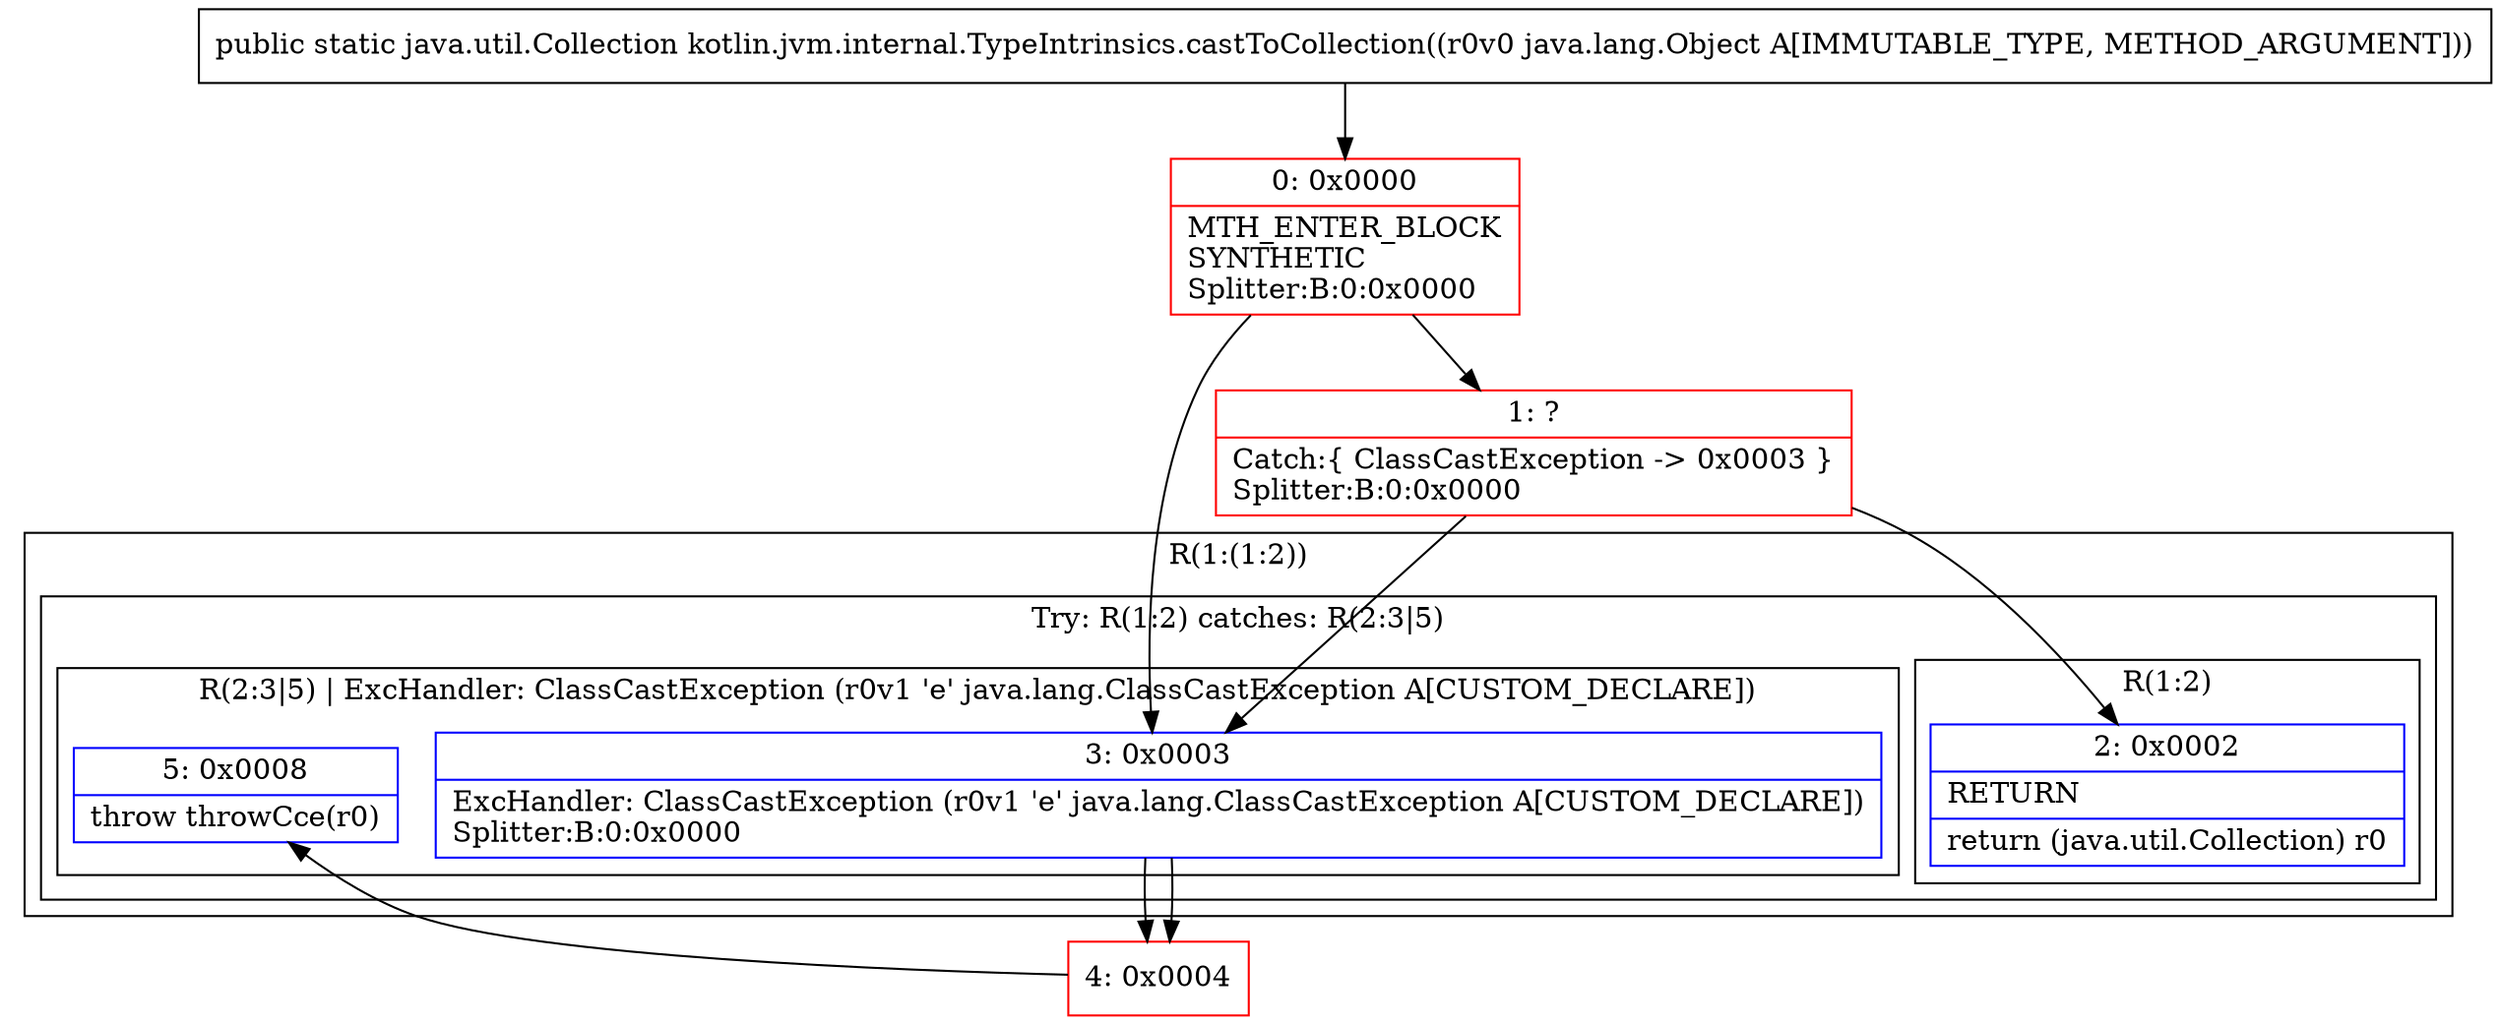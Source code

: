 digraph "CFG forkotlin.jvm.internal.TypeIntrinsics.castToCollection(Ljava\/lang\/Object;)Ljava\/util\/Collection;" {
subgraph cluster_Region_1154510356 {
label = "R(1:(1:2))";
node [shape=record,color=blue];
subgraph cluster_TryCatchRegion_1699904702 {
label = "Try: R(1:2) catches: R(2:3|5)";
node [shape=record,color=blue];
subgraph cluster_Region_19936914 {
label = "R(1:2)";
node [shape=record,color=blue];
Node_2 [shape=record,label="{2\:\ 0x0002|RETURN\l|return (java.util.Collection) r0\l}"];
}
subgraph cluster_Region_1948389483 {
label = "R(2:3|5) | ExcHandler: ClassCastException (r0v1 'e' java.lang.ClassCastException A[CUSTOM_DECLARE])\l";
node [shape=record,color=blue];
Node_3 [shape=record,label="{3\:\ 0x0003|ExcHandler: ClassCastException (r0v1 'e' java.lang.ClassCastException A[CUSTOM_DECLARE])\lSplitter:B:0:0x0000\l}"];
Node_5 [shape=record,label="{5\:\ 0x0008|throw throwCce(r0)\l}"];
}
}
}
subgraph cluster_Region_1948389483 {
label = "R(2:3|5) | ExcHandler: ClassCastException (r0v1 'e' java.lang.ClassCastException A[CUSTOM_DECLARE])\l";
node [shape=record,color=blue];
Node_3 [shape=record,label="{3\:\ 0x0003|ExcHandler: ClassCastException (r0v1 'e' java.lang.ClassCastException A[CUSTOM_DECLARE])\lSplitter:B:0:0x0000\l}"];
Node_5 [shape=record,label="{5\:\ 0x0008|throw throwCce(r0)\l}"];
}
Node_0 [shape=record,color=red,label="{0\:\ 0x0000|MTH_ENTER_BLOCK\lSYNTHETIC\lSplitter:B:0:0x0000\l}"];
Node_1 [shape=record,color=red,label="{1\:\ ?|Catch:\{ ClassCastException \-\> 0x0003 \}\lSplitter:B:0:0x0000\l}"];
Node_4 [shape=record,color=red,label="{4\:\ 0x0004}"];
MethodNode[shape=record,label="{public static java.util.Collection kotlin.jvm.internal.TypeIntrinsics.castToCollection((r0v0 java.lang.Object A[IMMUTABLE_TYPE, METHOD_ARGUMENT])) }"];
MethodNode -> Node_0;
Node_3 -> Node_4;
Node_3 -> Node_4;
Node_0 -> Node_1;
Node_0 -> Node_3;
Node_1 -> Node_2;
Node_1 -> Node_3;
Node_4 -> Node_5;
}

